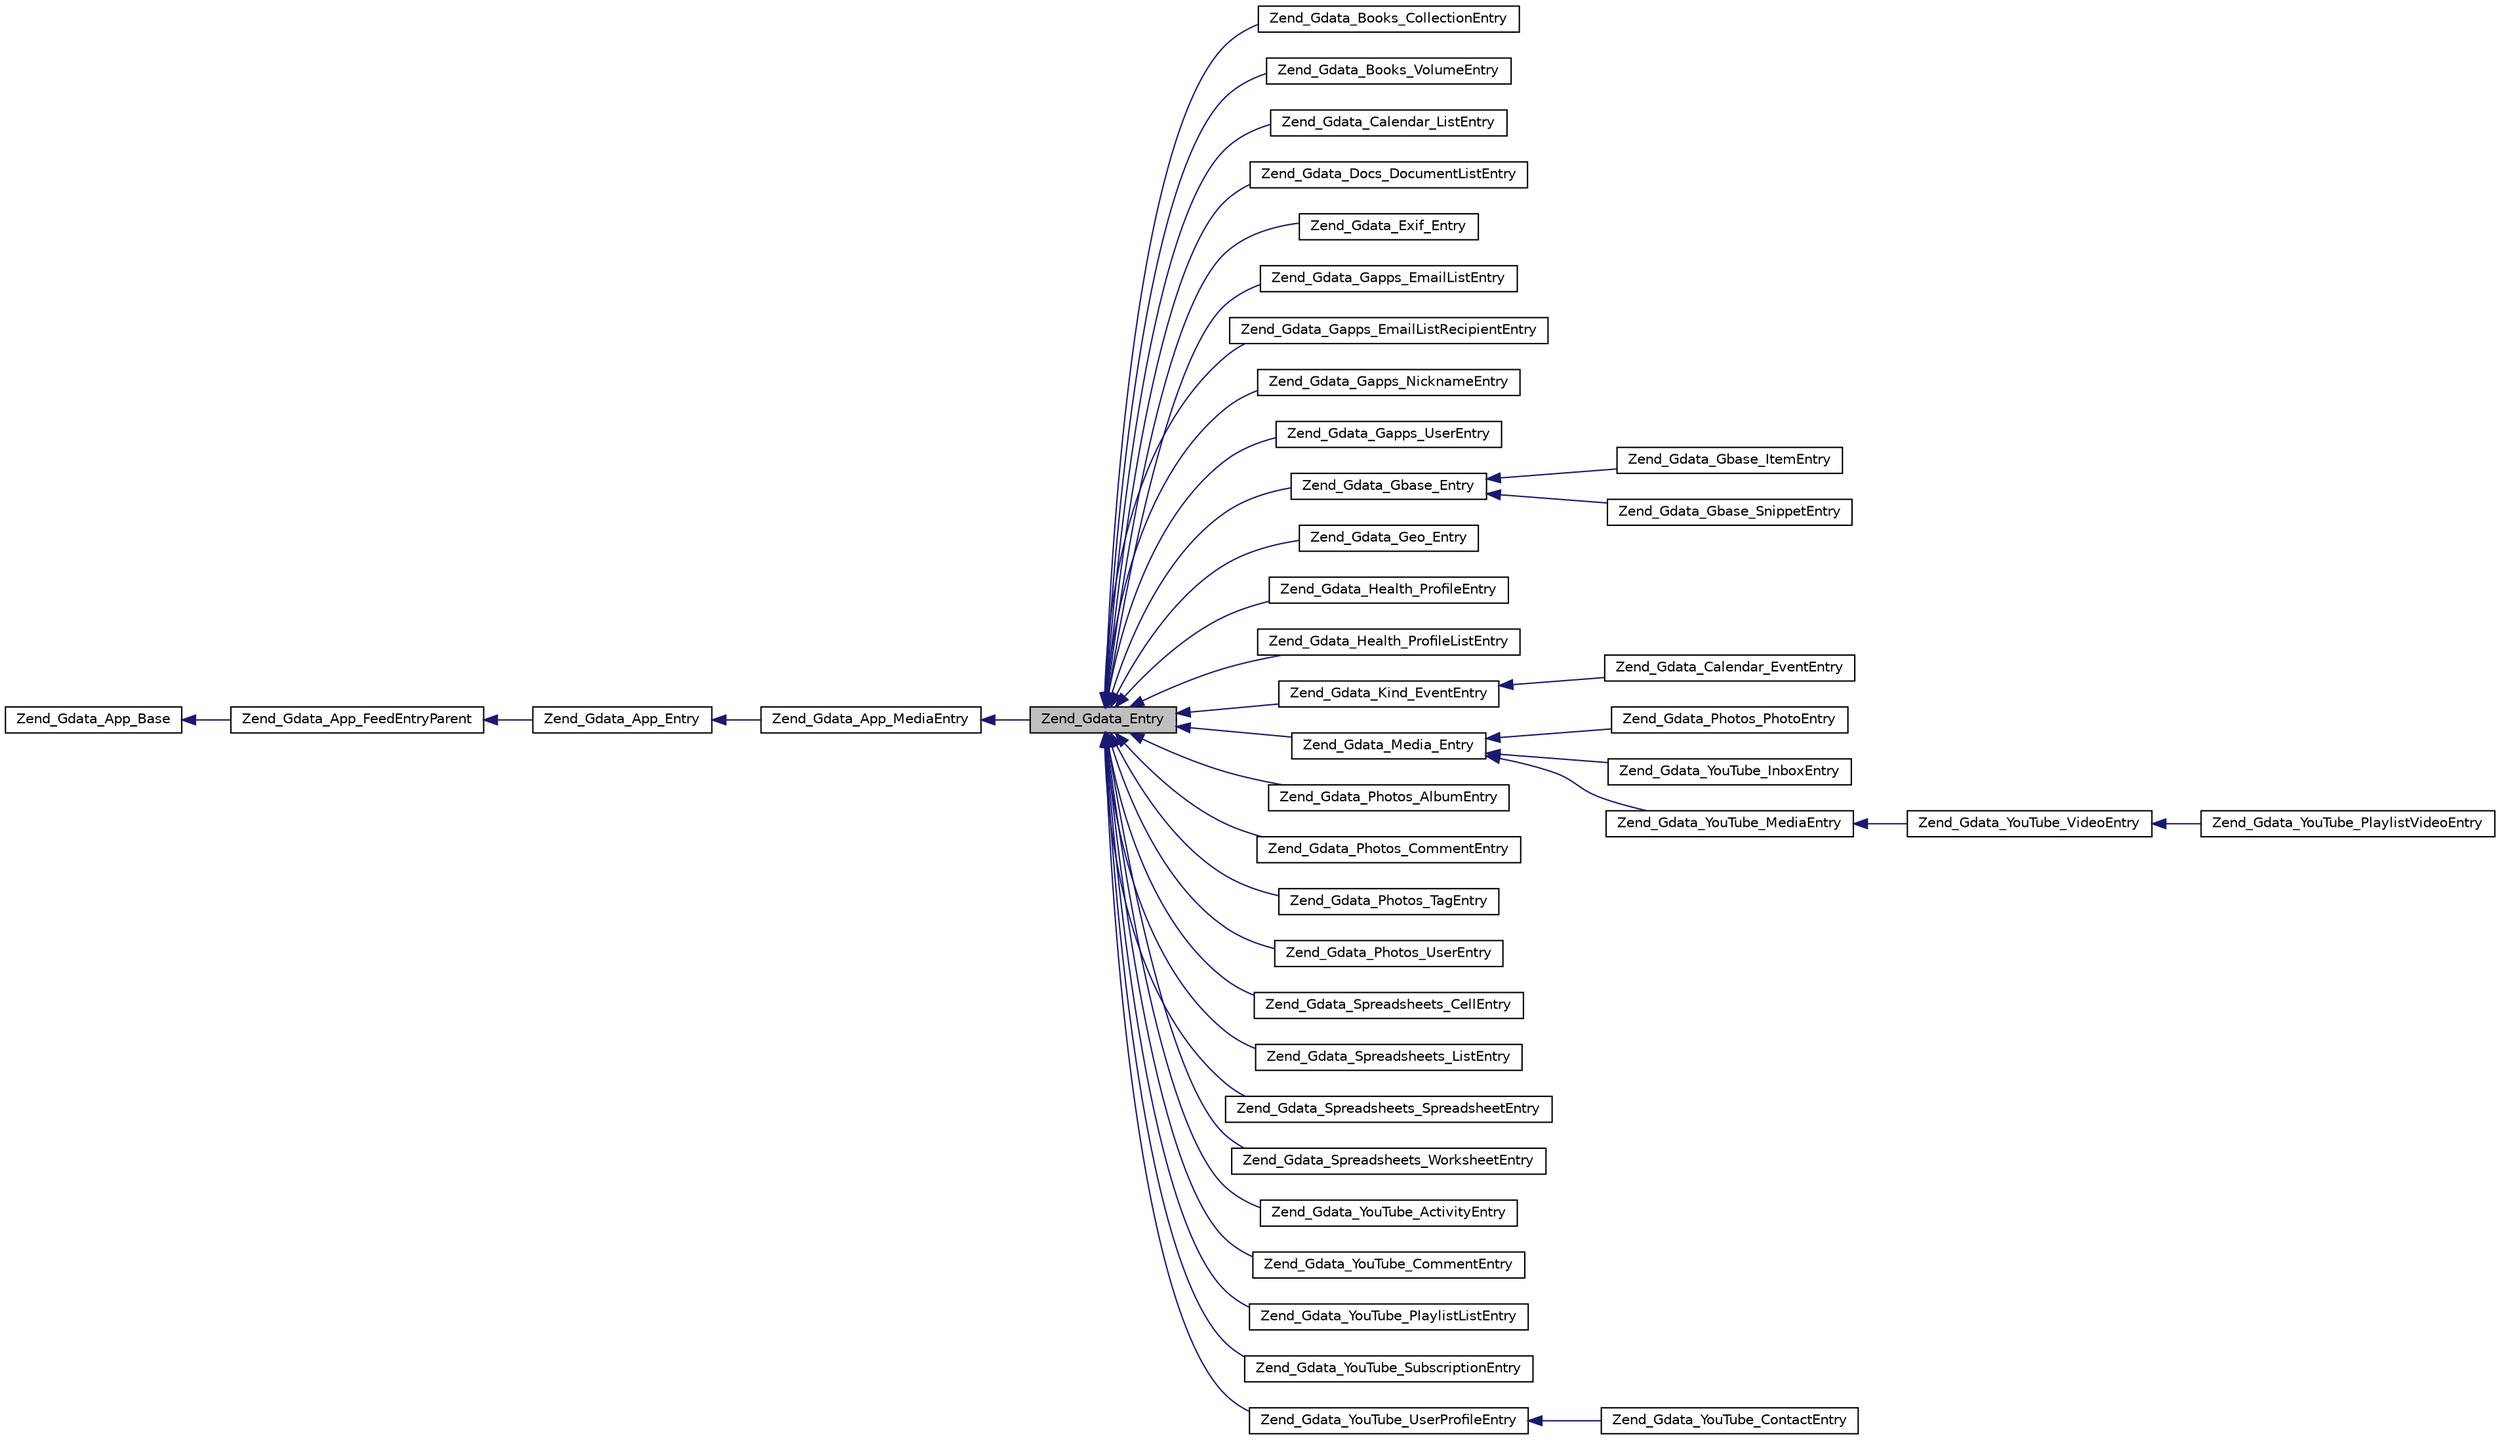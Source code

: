 digraph G
{
  edge [fontname="Helvetica",fontsize="10",labelfontname="Helvetica",labelfontsize="10"];
  node [fontname="Helvetica",fontsize="10",shape=record];
  rankdir="LR";
  Node1 [label="Zend_Gdata_Entry",height=0.2,width=0.4,color="black", fillcolor="grey75", style="filled" fontcolor="black"];
  Node2 -> Node1 [dir="back",color="midnightblue",fontsize="10",style="solid",fontname="Helvetica"];
  Node2 [label="Zend_Gdata_App_MediaEntry",height=0.2,width=0.4,color="black", fillcolor="white", style="filled",URL="$class_zend___gdata___app___media_entry.html"];
  Node3 -> Node2 [dir="back",color="midnightblue",fontsize="10",style="solid",fontname="Helvetica"];
  Node3 [label="Zend_Gdata_App_Entry",height=0.2,width=0.4,color="black", fillcolor="white", style="filled",URL="$class_zend___gdata___app___entry.html"];
  Node4 -> Node3 [dir="back",color="midnightblue",fontsize="10",style="solid",fontname="Helvetica"];
  Node4 [label="Zend_Gdata_App_FeedEntryParent",height=0.2,width=0.4,color="black", fillcolor="white", style="filled",URL="$class_zend___gdata___app___feed_entry_parent.html"];
  Node5 -> Node4 [dir="back",color="midnightblue",fontsize="10",style="solid",fontname="Helvetica"];
  Node5 [label="Zend_Gdata_App_Base",height=0.2,width=0.4,color="black", fillcolor="white", style="filled",URL="$class_zend___gdata___app___base.html"];
  Node1 -> Node6 [dir="back",color="midnightblue",fontsize="10",style="solid",fontname="Helvetica"];
  Node6 [label="Zend_Gdata_Books_CollectionEntry",height=0.2,width=0.4,color="black", fillcolor="white", style="filled",URL="$class_zend___gdata___books___collection_entry.html"];
  Node1 -> Node7 [dir="back",color="midnightblue",fontsize="10",style="solid",fontname="Helvetica"];
  Node7 [label="Zend_Gdata_Books_VolumeEntry",height=0.2,width=0.4,color="black", fillcolor="white", style="filled",URL="$class_zend___gdata___books___volume_entry.html"];
  Node1 -> Node8 [dir="back",color="midnightblue",fontsize="10",style="solid",fontname="Helvetica"];
  Node8 [label="Zend_Gdata_Calendar_ListEntry",height=0.2,width=0.4,color="black", fillcolor="white", style="filled",URL="$class_zend___gdata___calendar___list_entry.html"];
  Node1 -> Node9 [dir="back",color="midnightblue",fontsize="10",style="solid",fontname="Helvetica"];
  Node9 [label="Zend_Gdata_Docs_DocumentListEntry",height=0.2,width=0.4,color="black", fillcolor="white", style="filled",URL="$class_zend___gdata___docs___document_list_entry.html"];
  Node1 -> Node10 [dir="back",color="midnightblue",fontsize="10",style="solid",fontname="Helvetica"];
  Node10 [label="Zend_Gdata_Exif_Entry",height=0.2,width=0.4,color="black", fillcolor="white", style="filled",URL="$class_zend___gdata___exif___entry.html"];
  Node1 -> Node11 [dir="back",color="midnightblue",fontsize="10",style="solid",fontname="Helvetica"];
  Node11 [label="Zend_Gdata_Gapps_EmailListEntry",height=0.2,width=0.4,color="black", fillcolor="white", style="filled",URL="$class_zend___gdata___gapps___email_list_entry.html"];
  Node1 -> Node12 [dir="back",color="midnightblue",fontsize="10",style="solid",fontname="Helvetica"];
  Node12 [label="Zend_Gdata_Gapps_EmailListRecipientEntry",height=0.2,width=0.4,color="black", fillcolor="white", style="filled",URL="$class_zend___gdata___gapps___email_list_recipient_entry.html"];
  Node1 -> Node13 [dir="back",color="midnightblue",fontsize="10",style="solid",fontname="Helvetica"];
  Node13 [label="Zend_Gdata_Gapps_NicknameEntry",height=0.2,width=0.4,color="black", fillcolor="white", style="filled",URL="$class_zend___gdata___gapps___nickname_entry.html"];
  Node1 -> Node14 [dir="back",color="midnightblue",fontsize="10",style="solid",fontname="Helvetica"];
  Node14 [label="Zend_Gdata_Gapps_UserEntry",height=0.2,width=0.4,color="black", fillcolor="white", style="filled",URL="$class_zend___gdata___gapps___user_entry.html"];
  Node1 -> Node15 [dir="back",color="midnightblue",fontsize="10",style="solid",fontname="Helvetica"];
  Node15 [label="Zend_Gdata_Gbase_Entry",height=0.2,width=0.4,color="black", fillcolor="white", style="filled",URL="$class_zend___gdata___gbase___entry.html"];
  Node15 -> Node16 [dir="back",color="midnightblue",fontsize="10",style="solid",fontname="Helvetica"];
  Node16 [label="Zend_Gdata_Gbase_ItemEntry",height=0.2,width=0.4,color="black", fillcolor="white", style="filled",URL="$class_zend___gdata___gbase___item_entry.html"];
  Node15 -> Node17 [dir="back",color="midnightblue",fontsize="10",style="solid",fontname="Helvetica"];
  Node17 [label="Zend_Gdata_Gbase_SnippetEntry",height=0.2,width=0.4,color="black", fillcolor="white", style="filled",URL="$class_zend___gdata___gbase___snippet_entry.html"];
  Node1 -> Node18 [dir="back",color="midnightblue",fontsize="10",style="solid",fontname="Helvetica"];
  Node18 [label="Zend_Gdata_Geo_Entry",height=0.2,width=0.4,color="black", fillcolor="white", style="filled",URL="$class_zend___gdata___geo___entry.html"];
  Node1 -> Node19 [dir="back",color="midnightblue",fontsize="10",style="solid",fontname="Helvetica"];
  Node19 [label="Zend_Gdata_Health_ProfileEntry",height=0.2,width=0.4,color="black", fillcolor="white", style="filled",URL="$class_zend___gdata___health___profile_entry.html"];
  Node1 -> Node20 [dir="back",color="midnightblue",fontsize="10",style="solid",fontname="Helvetica"];
  Node20 [label="Zend_Gdata_Health_ProfileListEntry",height=0.2,width=0.4,color="black", fillcolor="white", style="filled",URL="$class_zend___gdata___health___profile_list_entry.html"];
  Node1 -> Node21 [dir="back",color="midnightblue",fontsize="10",style="solid",fontname="Helvetica"];
  Node21 [label="Zend_Gdata_Kind_EventEntry",height=0.2,width=0.4,color="black", fillcolor="white", style="filled",URL="$class_zend___gdata___kind___event_entry.html"];
  Node21 -> Node22 [dir="back",color="midnightblue",fontsize="10",style="solid",fontname="Helvetica"];
  Node22 [label="Zend_Gdata_Calendar_EventEntry",height=0.2,width=0.4,color="black", fillcolor="white", style="filled",URL="$class_zend___gdata___calendar___event_entry.html"];
  Node1 -> Node23 [dir="back",color="midnightblue",fontsize="10",style="solid",fontname="Helvetica"];
  Node23 [label="Zend_Gdata_Media_Entry",height=0.2,width=0.4,color="black", fillcolor="white", style="filled",URL="$class_zend___gdata___media___entry.html"];
  Node23 -> Node24 [dir="back",color="midnightblue",fontsize="10",style="solid",fontname="Helvetica"];
  Node24 [label="Zend_Gdata_Photos_PhotoEntry",height=0.2,width=0.4,color="black", fillcolor="white", style="filled",URL="$class_zend___gdata___photos___photo_entry.html"];
  Node23 -> Node25 [dir="back",color="midnightblue",fontsize="10",style="solid",fontname="Helvetica"];
  Node25 [label="Zend_Gdata_YouTube_InboxEntry",height=0.2,width=0.4,color="black", fillcolor="white", style="filled",URL="$class_zend___gdata___you_tube___inbox_entry.html"];
  Node23 -> Node26 [dir="back",color="midnightblue",fontsize="10",style="solid",fontname="Helvetica"];
  Node26 [label="Zend_Gdata_YouTube_MediaEntry",height=0.2,width=0.4,color="black", fillcolor="white", style="filled",URL="$class_zend___gdata___you_tube___media_entry.html"];
  Node26 -> Node27 [dir="back",color="midnightblue",fontsize="10",style="solid",fontname="Helvetica"];
  Node27 [label="Zend_Gdata_YouTube_VideoEntry",height=0.2,width=0.4,color="black", fillcolor="white", style="filled",URL="$class_zend___gdata___you_tube___video_entry.html"];
  Node27 -> Node28 [dir="back",color="midnightblue",fontsize="10",style="solid",fontname="Helvetica"];
  Node28 [label="Zend_Gdata_YouTube_PlaylistVideoEntry",height=0.2,width=0.4,color="black", fillcolor="white", style="filled",URL="$class_zend___gdata___you_tube___playlist_video_entry.html"];
  Node1 -> Node29 [dir="back",color="midnightblue",fontsize="10",style="solid",fontname="Helvetica"];
  Node29 [label="Zend_Gdata_Photos_AlbumEntry",height=0.2,width=0.4,color="black", fillcolor="white", style="filled",URL="$class_zend___gdata___photos___album_entry.html"];
  Node1 -> Node30 [dir="back",color="midnightblue",fontsize="10",style="solid",fontname="Helvetica"];
  Node30 [label="Zend_Gdata_Photos_CommentEntry",height=0.2,width=0.4,color="black", fillcolor="white", style="filled",URL="$class_zend___gdata___photos___comment_entry.html"];
  Node1 -> Node31 [dir="back",color="midnightblue",fontsize="10",style="solid",fontname="Helvetica"];
  Node31 [label="Zend_Gdata_Photos_TagEntry",height=0.2,width=0.4,color="black", fillcolor="white", style="filled",URL="$class_zend___gdata___photos___tag_entry.html"];
  Node1 -> Node32 [dir="back",color="midnightblue",fontsize="10",style="solid",fontname="Helvetica"];
  Node32 [label="Zend_Gdata_Photos_UserEntry",height=0.2,width=0.4,color="black", fillcolor="white", style="filled",URL="$class_zend___gdata___photos___user_entry.html"];
  Node1 -> Node33 [dir="back",color="midnightblue",fontsize="10",style="solid",fontname="Helvetica"];
  Node33 [label="Zend_Gdata_Spreadsheets_CellEntry",height=0.2,width=0.4,color="black", fillcolor="white", style="filled",URL="$class_zend___gdata___spreadsheets___cell_entry.html"];
  Node1 -> Node34 [dir="back",color="midnightblue",fontsize="10",style="solid",fontname="Helvetica"];
  Node34 [label="Zend_Gdata_Spreadsheets_ListEntry",height=0.2,width=0.4,color="black", fillcolor="white", style="filled",URL="$class_zend___gdata___spreadsheets___list_entry.html"];
  Node1 -> Node35 [dir="back",color="midnightblue",fontsize="10",style="solid",fontname="Helvetica"];
  Node35 [label="Zend_Gdata_Spreadsheets_SpreadsheetEntry",height=0.2,width=0.4,color="black", fillcolor="white", style="filled",URL="$class_zend___gdata___spreadsheets___spreadsheet_entry.html"];
  Node1 -> Node36 [dir="back",color="midnightblue",fontsize="10",style="solid",fontname="Helvetica"];
  Node36 [label="Zend_Gdata_Spreadsheets_WorksheetEntry",height=0.2,width=0.4,color="black", fillcolor="white", style="filled",URL="$class_zend___gdata___spreadsheets___worksheet_entry.html"];
  Node1 -> Node37 [dir="back",color="midnightblue",fontsize="10",style="solid",fontname="Helvetica"];
  Node37 [label="Zend_Gdata_YouTube_ActivityEntry",height=0.2,width=0.4,color="black", fillcolor="white", style="filled",URL="$class_zend___gdata___you_tube___activity_entry.html"];
  Node1 -> Node38 [dir="back",color="midnightblue",fontsize="10",style="solid",fontname="Helvetica"];
  Node38 [label="Zend_Gdata_YouTube_CommentEntry",height=0.2,width=0.4,color="black", fillcolor="white", style="filled",URL="$class_zend___gdata___you_tube___comment_entry.html"];
  Node1 -> Node39 [dir="back",color="midnightblue",fontsize="10",style="solid",fontname="Helvetica"];
  Node39 [label="Zend_Gdata_YouTube_PlaylistListEntry",height=0.2,width=0.4,color="black", fillcolor="white", style="filled",URL="$class_zend___gdata___you_tube___playlist_list_entry.html"];
  Node1 -> Node40 [dir="back",color="midnightblue",fontsize="10",style="solid",fontname="Helvetica"];
  Node40 [label="Zend_Gdata_YouTube_SubscriptionEntry",height=0.2,width=0.4,color="black", fillcolor="white", style="filled",URL="$class_zend___gdata___you_tube___subscription_entry.html"];
  Node1 -> Node41 [dir="back",color="midnightblue",fontsize="10",style="solid",fontname="Helvetica"];
  Node41 [label="Zend_Gdata_YouTube_UserProfileEntry",height=0.2,width=0.4,color="black", fillcolor="white", style="filled",URL="$class_zend___gdata___you_tube___user_profile_entry.html"];
  Node41 -> Node42 [dir="back",color="midnightblue",fontsize="10",style="solid",fontname="Helvetica"];
  Node42 [label="Zend_Gdata_YouTube_ContactEntry",height=0.2,width=0.4,color="black", fillcolor="white", style="filled",URL="$class_zend___gdata___you_tube___contact_entry.html"];
}
